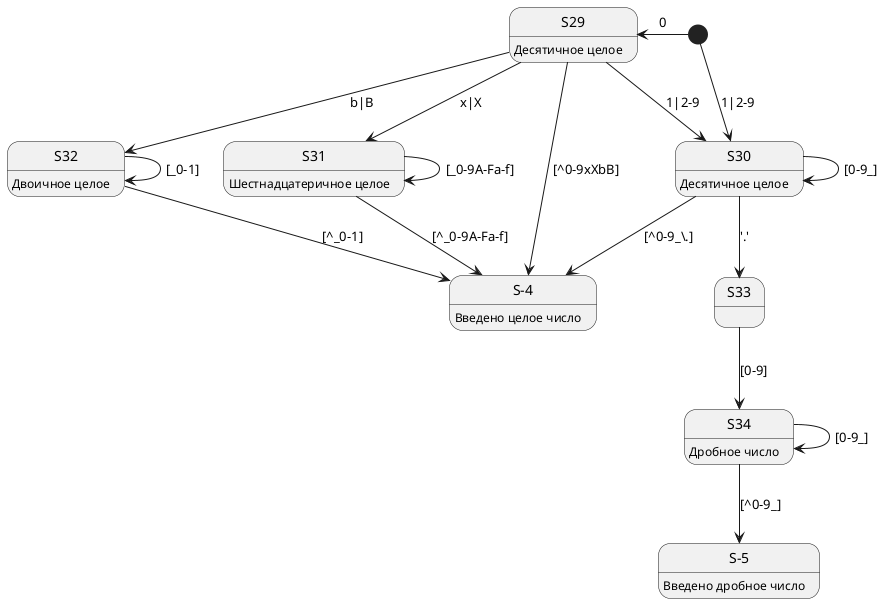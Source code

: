 @startuml "sd4"

state "S-4" as Integer
state "S-5" as Real 
Integer : Введено целое число
Real : Введено дробное число

[*] -left-> S29 : 0
S29 --> S30 : 1|2-9
S29 --> S31 : x|X
S29 --> S32 : b|B
S29 --> Integer : [^0-9xXbB]
S29 : Десятичное целое

[*] --> S30 : 1|2-9
S30 --> S30 : [0-9_]
S30 --> S33 : '.'
S30 --> Integer : [^0-9_\.]
S30 : Десятичное целое

S31 --> S31 : [_0-9A-Fa-f]
S31 : Шестнадцатеричное целое
S31 --> Integer : [^_0-9A-Fa-f]

S32 --> S32 : [_0-1]
S32 : Двоичное целое
S32 --> Integer : [^_0-1]

S33 --> S34 : [0-9]
S34 --> S34 : [0-9_]
S34 --> Real : [^0-9_]
S34 : Дробное число

@enduml